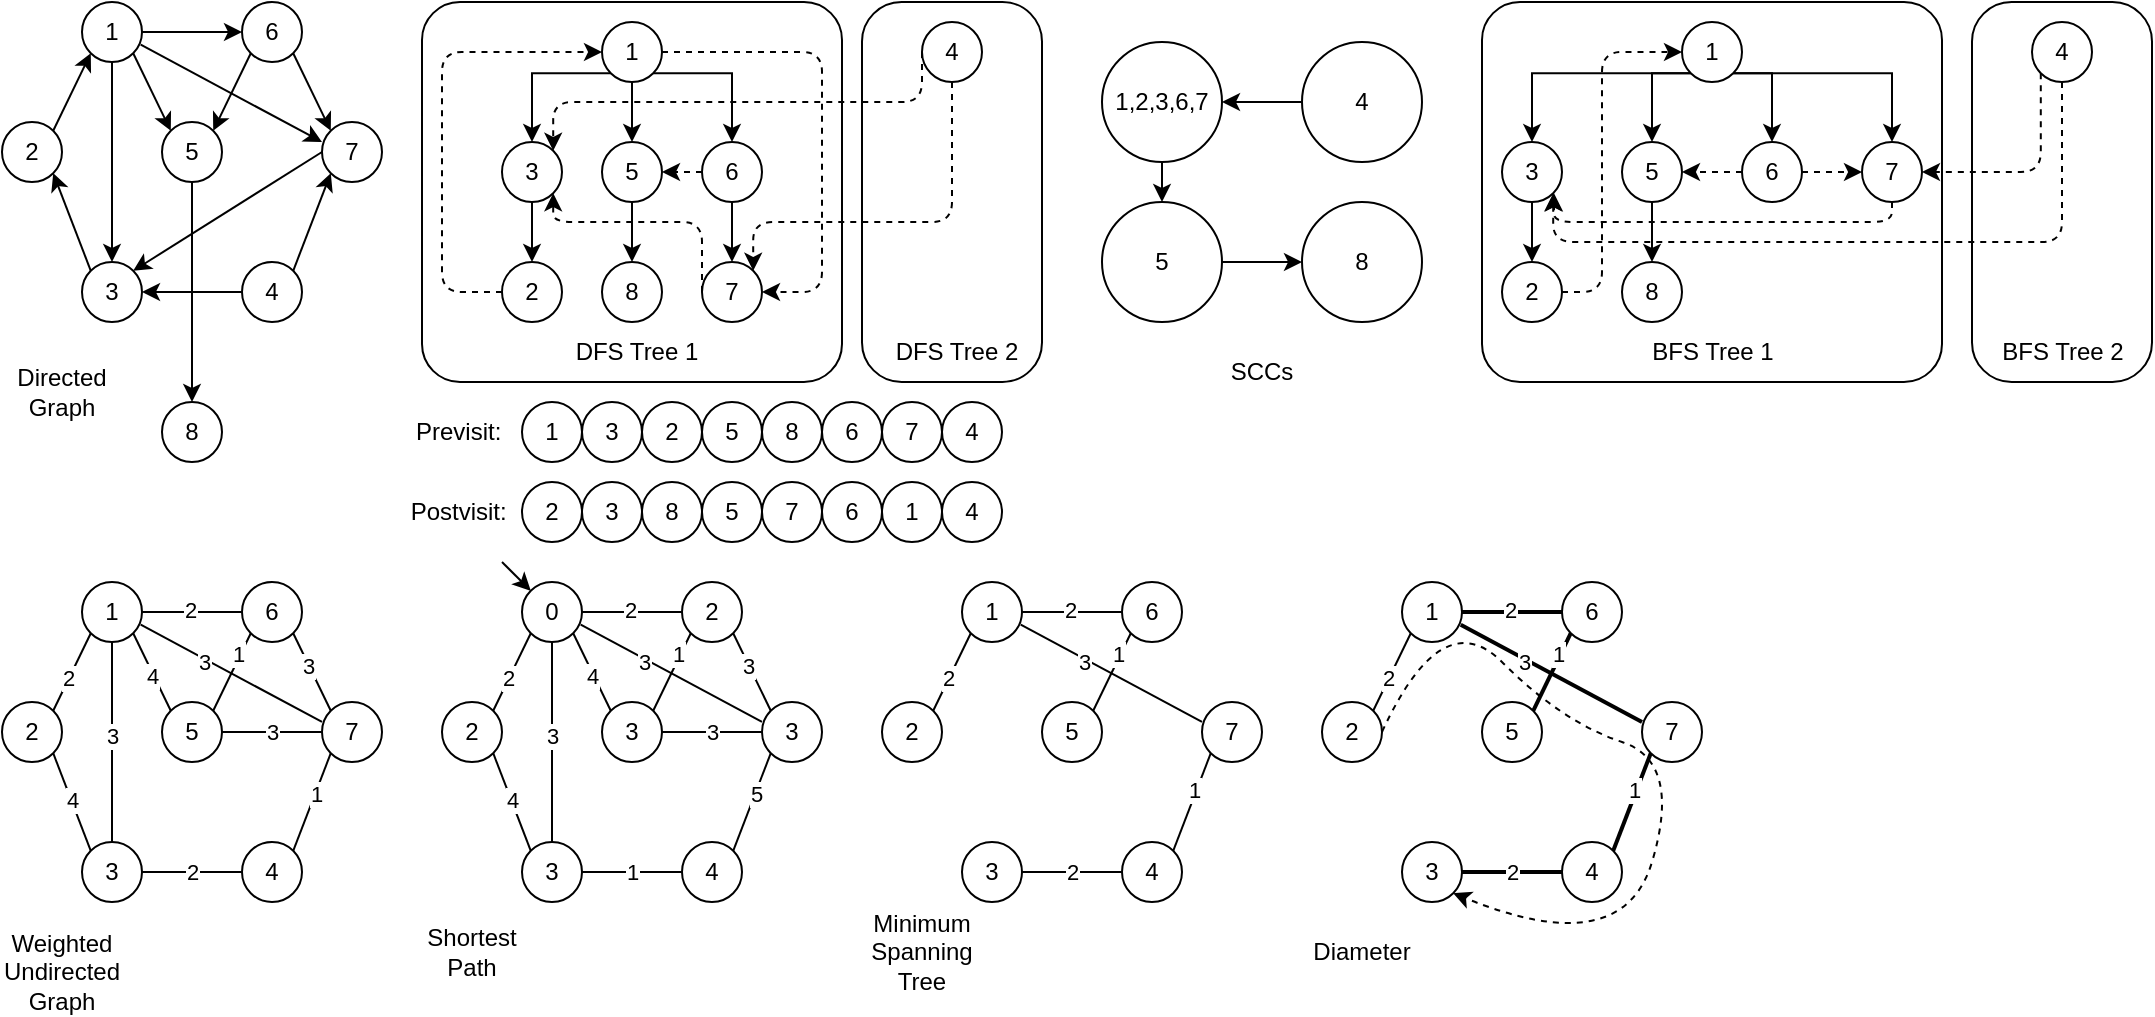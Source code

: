 <mxfile version="28.0.4">
  <diagram name="第 1 页" id="y0LzZpdCisVvOP-Uc2nc">
    <mxGraphModel dx="1347" dy="751" grid="1" gridSize="10" guides="1" tooltips="1" connect="1" arrows="1" fold="1" page="1" pageScale="1" pageWidth="1000" pageHeight="1000" math="0" shadow="0">
      <root>
        <mxCell id="0" />
        <mxCell id="1" parent="0" />
        <mxCell id="tNPvkO_qZganLPPO9eDa-135" value="" style="rounded=1;whiteSpace=wrap;html=1;arcSize=22;" parent="1" vertex="1">
          <mxGeometry x="1065" y="10" width="90" height="190" as="geometry" />
        </mxCell>
        <mxCell id="tNPvkO_qZganLPPO9eDa-133" value="" style="rounded=1;whiteSpace=wrap;html=1;arcSize=10;" parent="1" vertex="1">
          <mxGeometry x="820" y="10" width="230" height="190" as="geometry" />
        </mxCell>
        <mxCell id="tNPvkO_qZganLPPO9eDa-56" value="" style="rounded=1;whiteSpace=wrap;html=1;arcSize=22;" parent="1" vertex="1">
          <mxGeometry x="510" y="10" width="90" height="190" as="geometry" />
        </mxCell>
        <mxCell id="tNPvkO_qZganLPPO9eDa-54" value="" style="rounded=1;whiteSpace=wrap;html=1;arcSize=10;" parent="1" vertex="1">
          <mxGeometry x="290" y="10" width="210" height="190" as="geometry" />
        </mxCell>
        <mxCell id="tNPvkO_qZganLPPO9eDa-1" value="1" style="ellipse;whiteSpace=wrap;html=1;" parent="1" vertex="1">
          <mxGeometry x="120" y="10" width="30" height="30" as="geometry" />
        </mxCell>
        <mxCell id="tNPvkO_qZganLPPO9eDa-2" value="2" style="ellipse;whiteSpace=wrap;html=1;" parent="1" vertex="1">
          <mxGeometry x="80" y="70" width="30" height="30" as="geometry" />
        </mxCell>
        <mxCell id="tNPvkO_qZganLPPO9eDa-3" value="3" style="ellipse;whiteSpace=wrap;html=1;" parent="1" vertex="1">
          <mxGeometry x="120" y="140" width="30" height="30" as="geometry" />
        </mxCell>
        <mxCell id="tNPvkO_qZganLPPO9eDa-5" value="" style="endArrow=classic;html=1;rounded=0;exitX=1;exitY=0;exitDx=0;exitDy=0;entryX=0;entryY=1;entryDx=0;entryDy=0;" parent="1" source="tNPvkO_qZganLPPO9eDa-2" target="tNPvkO_qZganLPPO9eDa-1" edge="1">
          <mxGeometry width="50" height="50" relative="1" as="geometry">
            <mxPoint x="250" y="140" as="sourcePoint" />
            <mxPoint x="120" y="80" as="targetPoint" />
          </mxGeometry>
        </mxCell>
        <mxCell id="tNPvkO_qZganLPPO9eDa-7" value="" style="endArrow=classic;html=1;rounded=0;exitX=0;exitY=0;exitDx=0;exitDy=0;entryX=1;entryY=1;entryDx=0;entryDy=0;" parent="1" source="tNPvkO_qZganLPPO9eDa-3" target="tNPvkO_qZganLPPO9eDa-2" edge="1">
          <mxGeometry width="50" height="50" relative="1" as="geometry">
            <mxPoint x="110" y="100" as="sourcePoint" />
            <mxPoint x="92" y="138" as="targetPoint" />
          </mxGeometry>
        </mxCell>
        <mxCell id="tNPvkO_qZganLPPO9eDa-10" value="" style="endArrow=classic;html=1;rounded=0;exitX=0.5;exitY=1;exitDx=0;exitDy=0;entryX=0.5;entryY=0;entryDx=0;entryDy=0;" parent="1" source="tNPvkO_qZganLPPO9eDa-1" target="tNPvkO_qZganLPPO9eDa-3" edge="1">
          <mxGeometry width="50" height="50" relative="1" as="geometry">
            <mxPoint x="120" y="110" as="sourcePoint" />
            <mxPoint x="138" y="158" as="targetPoint" />
          </mxGeometry>
        </mxCell>
        <mxCell id="tNPvkO_qZganLPPO9eDa-62" style="rounded=0;orthogonalLoop=1;jettySize=auto;html=1;exitX=0;exitY=0.5;exitDx=0;exitDy=0;entryX=1;entryY=0;entryDx=0;entryDy=0;" parent="1" source="tNPvkO_qZganLPPO9eDa-12" target="tNPvkO_qZganLPPO9eDa-3" edge="1">
          <mxGeometry relative="1" as="geometry" />
        </mxCell>
        <mxCell id="tNPvkO_qZganLPPO9eDa-12" value="7" style="ellipse;whiteSpace=wrap;html=1;" parent="1" vertex="1">
          <mxGeometry x="240" y="70" width="30" height="30" as="geometry" />
        </mxCell>
        <mxCell id="tNPvkO_qZganLPPO9eDa-61" style="edgeStyle=orthogonalEdgeStyle;rounded=0;orthogonalLoop=1;jettySize=auto;html=1;exitX=0.5;exitY=1;exitDx=0;exitDy=0;entryX=0.5;entryY=0;entryDx=0;entryDy=0;" parent="1" source="tNPvkO_qZganLPPO9eDa-13" target="tNPvkO_qZganLPPO9eDa-58" edge="1">
          <mxGeometry relative="1" as="geometry" />
        </mxCell>
        <mxCell id="tNPvkO_qZganLPPO9eDa-13" value="5" style="ellipse;whiteSpace=wrap;html=1;" parent="1" vertex="1">
          <mxGeometry x="160" y="70" width="30" height="30" as="geometry" />
        </mxCell>
        <mxCell id="tNPvkO_qZganLPPO9eDa-14" value="6" style="ellipse;whiteSpace=wrap;html=1;" parent="1" vertex="1">
          <mxGeometry x="200" y="10" width="30" height="30" as="geometry" />
        </mxCell>
        <mxCell id="tNPvkO_qZganLPPO9eDa-16" value="" style="endArrow=classic;html=1;rounded=0;exitX=1;exitY=1;exitDx=0;exitDy=0;entryX=0;entryY=0;entryDx=0;entryDy=0;" parent="1" source="tNPvkO_qZganLPPO9eDa-1" target="tNPvkO_qZganLPPO9eDa-13" edge="1">
          <mxGeometry width="50" height="50" relative="1" as="geometry">
            <mxPoint x="160" y="70" as="sourcePoint" />
            <mxPoint x="170" y="170" as="targetPoint" />
          </mxGeometry>
        </mxCell>
        <mxCell id="tNPvkO_qZganLPPO9eDa-17" value="" style="endArrow=classic;html=1;rounded=0;exitX=0;exitY=1;exitDx=0;exitDy=0;entryX=1;entryY=0;entryDx=0;entryDy=0;" parent="1" source="tNPvkO_qZganLPPO9eDa-14" target="tNPvkO_qZganLPPO9eDa-13" edge="1">
          <mxGeometry width="50" height="50" relative="1" as="geometry">
            <mxPoint x="170" y="40" as="sourcePoint" />
            <mxPoint x="198" y="78" as="targetPoint" />
          </mxGeometry>
        </mxCell>
        <mxCell id="tNPvkO_qZganLPPO9eDa-19" value="" style="endArrow=classic;html=1;rounded=0;exitX=1;exitY=0.5;exitDx=0;exitDy=0;entryX=0;entryY=0.5;entryDx=0;entryDy=0;" parent="1" source="tNPvkO_qZganLPPO9eDa-1" target="tNPvkO_qZganLPPO9eDa-14" edge="1">
          <mxGeometry width="50" height="50" relative="1" as="geometry">
            <mxPoint x="160" y="50" as="sourcePoint" />
            <mxPoint x="188" y="88" as="targetPoint" />
          </mxGeometry>
        </mxCell>
        <mxCell id="tNPvkO_qZganLPPO9eDa-22" value="" style="endArrow=classic;html=1;rounded=0;exitX=1;exitY=1;exitDx=0;exitDy=0;entryX=0;entryY=0;entryDx=0;entryDy=0;" parent="1" source="tNPvkO_qZganLPPO9eDa-14" target="tNPvkO_qZganLPPO9eDa-12" edge="1">
          <mxGeometry width="50" height="50" relative="1" as="geometry">
            <mxPoint x="248" y="32" as="sourcePoint" />
            <mxPoint x="230" y="70" as="targetPoint" />
          </mxGeometry>
        </mxCell>
        <mxCell id="tNPvkO_qZganLPPO9eDa-33" style="edgeStyle=orthogonalEdgeStyle;rounded=0;orthogonalLoop=1;jettySize=auto;html=1;exitX=0;exitY=1;exitDx=0;exitDy=0;entryX=0.5;entryY=0;entryDx=0;entryDy=0;" parent="1" source="tNPvkO_qZganLPPO9eDa-23" target="tNPvkO_qZganLPPO9eDa-25" edge="1">
          <mxGeometry relative="1" as="geometry" />
        </mxCell>
        <mxCell id="tNPvkO_qZganLPPO9eDa-34" style="edgeStyle=orthogonalEdgeStyle;rounded=0;orthogonalLoop=1;jettySize=auto;html=1;exitX=0.5;exitY=1;exitDx=0;exitDy=0;entryX=0.5;entryY=0;entryDx=0;entryDy=0;" parent="1" source="tNPvkO_qZganLPPO9eDa-23" target="tNPvkO_qZganLPPO9eDa-26" edge="1">
          <mxGeometry relative="1" as="geometry" />
        </mxCell>
        <mxCell id="tNPvkO_qZganLPPO9eDa-35" style="edgeStyle=orthogonalEdgeStyle;rounded=0;orthogonalLoop=1;jettySize=auto;html=1;exitX=1;exitY=1;exitDx=0;exitDy=0;entryX=0.5;entryY=0;entryDx=0;entryDy=0;" parent="1" source="tNPvkO_qZganLPPO9eDa-23" target="tNPvkO_qZganLPPO9eDa-27" edge="1">
          <mxGeometry relative="1" as="geometry" />
        </mxCell>
        <mxCell id="tNPvkO_qZganLPPO9eDa-44" style="edgeStyle=orthogonalEdgeStyle;rounded=1;orthogonalLoop=1;jettySize=auto;html=1;exitX=1;exitY=0.5;exitDx=0;exitDy=0;entryX=1;entryY=0.5;entryDx=0;entryDy=0;dashed=1;curved=0;" parent="1" source="tNPvkO_qZganLPPO9eDa-23" target="tNPvkO_qZganLPPO9eDa-28" edge="1">
          <mxGeometry relative="1" as="geometry">
            <Array as="points">
              <mxPoint x="490" y="35" />
              <mxPoint x="490" y="155" />
            </Array>
          </mxGeometry>
        </mxCell>
        <mxCell id="tNPvkO_qZganLPPO9eDa-23" value="1" style="ellipse;whiteSpace=wrap;html=1;" parent="1" vertex="1">
          <mxGeometry x="380" y="20" width="30" height="30" as="geometry" />
        </mxCell>
        <mxCell id="tNPvkO_qZganLPPO9eDa-39" style="edgeStyle=orthogonalEdgeStyle;rounded=0;orthogonalLoop=1;jettySize=auto;html=1;exitX=0.5;exitY=1;exitDx=0;exitDy=0;entryX=0.5;entryY=0;entryDx=0;entryDy=0;" parent="1" source="tNPvkO_qZganLPPO9eDa-25" target="tNPvkO_qZganLPPO9eDa-38" edge="1">
          <mxGeometry relative="1" as="geometry" />
        </mxCell>
        <mxCell id="tNPvkO_qZganLPPO9eDa-25" value="3" style="ellipse;whiteSpace=wrap;html=1;" parent="1" vertex="1">
          <mxGeometry x="330" y="80" width="30" height="30" as="geometry" />
        </mxCell>
        <mxCell id="tNPvkO_qZganLPPO9eDa-60" style="edgeStyle=orthogonalEdgeStyle;rounded=0;orthogonalLoop=1;jettySize=auto;html=1;exitX=0.5;exitY=1;exitDx=0;exitDy=0;entryX=0.5;entryY=0;entryDx=0;entryDy=0;" parent="1" source="tNPvkO_qZganLPPO9eDa-26" target="tNPvkO_qZganLPPO9eDa-59" edge="1">
          <mxGeometry relative="1" as="geometry" />
        </mxCell>
        <mxCell id="tNPvkO_qZganLPPO9eDa-26" value="5" style="ellipse;whiteSpace=wrap;html=1;" parent="1" vertex="1">
          <mxGeometry x="380" y="80" width="30" height="30" as="geometry" />
        </mxCell>
        <mxCell id="tNPvkO_qZganLPPO9eDa-36" style="edgeStyle=orthogonalEdgeStyle;rounded=0;orthogonalLoop=1;jettySize=auto;html=1;exitX=0.5;exitY=1;exitDx=0;exitDy=0;" parent="1" source="tNPvkO_qZganLPPO9eDa-27" target="tNPvkO_qZganLPPO9eDa-28" edge="1">
          <mxGeometry relative="1" as="geometry" />
        </mxCell>
        <mxCell id="tNPvkO_qZganLPPO9eDa-41" style="edgeStyle=orthogonalEdgeStyle;rounded=0;orthogonalLoop=1;jettySize=auto;html=1;exitX=0;exitY=0.5;exitDx=0;exitDy=0;entryX=1;entryY=0.5;entryDx=0;entryDy=0;dashed=1;" parent="1" source="tNPvkO_qZganLPPO9eDa-27" target="tNPvkO_qZganLPPO9eDa-26" edge="1">
          <mxGeometry relative="1" as="geometry" />
        </mxCell>
        <mxCell id="tNPvkO_qZganLPPO9eDa-27" value="6" style="ellipse;whiteSpace=wrap;html=1;" parent="1" vertex="1">
          <mxGeometry x="430" y="80" width="30" height="30" as="geometry" />
        </mxCell>
        <mxCell id="tNPvkO_qZganLPPO9eDa-63" style="edgeStyle=orthogonalEdgeStyle;rounded=1;orthogonalLoop=1;jettySize=auto;html=1;exitX=0;exitY=0.5;exitDx=0;exitDy=0;entryX=1;entryY=1;entryDx=0;entryDy=0;dashed=1;curved=0;" parent="1" source="tNPvkO_qZganLPPO9eDa-28" target="tNPvkO_qZganLPPO9eDa-25" edge="1">
          <mxGeometry relative="1" as="geometry">
            <Array as="points">
              <mxPoint x="430" y="120" />
              <mxPoint x="356" y="120" />
            </Array>
          </mxGeometry>
        </mxCell>
        <mxCell id="tNPvkO_qZganLPPO9eDa-28" value="7" style="ellipse;whiteSpace=wrap;html=1;" parent="1" vertex="1">
          <mxGeometry x="430" y="140" width="30" height="30" as="geometry" />
        </mxCell>
        <mxCell id="tNPvkO_qZganLPPO9eDa-52" style="edgeStyle=orthogonalEdgeStyle;rounded=1;orthogonalLoop=1;jettySize=auto;html=1;exitX=0;exitY=0.5;exitDx=0;exitDy=0;entryX=1;entryY=0;entryDx=0;entryDy=0;curved=0;dashed=1;" parent="1" source="tNPvkO_qZganLPPO9eDa-30" target="tNPvkO_qZganLPPO9eDa-25" edge="1">
          <mxGeometry relative="1" as="geometry">
            <Array as="points">
              <mxPoint x="540" y="60" />
              <mxPoint x="356" y="60" />
            </Array>
          </mxGeometry>
        </mxCell>
        <mxCell id="tNPvkO_qZganLPPO9eDa-53" style="edgeStyle=orthogonalEdgeStyle;rounded=1;orthogonalLoop=1;jettySize=auto;html=1;exitX=0.5;exitY=1;exitDx=0;exitDy=0;entryX=1;entryY=0;entryDx=0;entryDy=0;curved=0;dashed=1;" parent="1" source="tNPvkO_qZganLPPO9eDa-30" target="tNPvkO_qZganLPPO9eDa-28" edge="1">
          <mxGeometry relative="1" as="geometry">
            <Array as="points">
              <mxPoint x="555" y="120" />
              <mxPoint x="456" y="120" />
            </Array>
          </mxGeometry>
        </mxCell>
        <mxCell id="tNPvkO_qZganLPPO9eDa-30" value="4" style="ellipse;whiteSpace=wrap;html=1;" parent="1" vertex="1">
          <mxGeometry x="540" y="20" width="30" height="30" as="geometry" />
        </mxCell>
        <mxCell id="tNPvkO_qZganLPPO9eDa-40" style="edgeStyle=orthogonalEdgeStyle;rounded=1;orthogonalLoop=1;jettySize=auto;html=1;exitX=0;exitY=0.5;exitDx=0;exitDy=0;entryX=0;entryY=0.5;entryDx=0;entryDy=0;dashed=1;curved=0;" parent="1" source="tNPvkO_qZganLPPO9eDa-38" target="tNPvkO_qZganLPPO9eDa-23" edge="1">
          <mxGeometry relative="1" as="geometry">
            <Array as="points">
              <mxPoint x="300" y="155" />
              <mxPoint x="300" y="35" />
            </Array>
          </mxGeometry>
        </mxCell>
        <mxCell id="tNPvkO_qZganLPPO9eDa-38" value="2" style="ellipse;whiteSpace=wrap;html=1;" parent="1" vertex="1">
          <mxGeometry x="330" y="140" width="30" height="30" as="geometry" />
        </mxCell>
        <mxCell id="tNPvkO_qZganLPPO9eDa-43" value="" style="endArrow=classic;html=1;rounded=0;exitX=0.979;exitY=0.712;exitDx=0;exitDy=0;entryX=0;entryY=0.333;entryDx=0;entryDy=0;exitPerimeter=0;entryPerimeter=0;" parent="1" source="tNPvkO_qZganLPPO9eDa-1" target="tNPvkO_qZganLPPO9eDa-12" edge="1">
          <mxGeometry width="50" height="50" relative="1" as="geometry">
            <mxPoint x="248" y="50" as="sourcePoint" />
            <mxPoint x="220" y="88" as="targetPoint" />
          </mxGeometry>
        </mxCell>
        <mxCell id="tNPvkO_qZganLPPO9eDa-48" style="edgeStyle=orthogonalEdgeStyle;rounded=0;orthogonalLoop=1;jettySize=auto;html=1;exitX=0;exitY=0.5;exitDx=0;exitDy=0;entryX=1;entryY=0.5;entryDx=0;entryDy=0;" parent="1" source="tNPvkO_qZganLPPO9eDa-45" target="tNPvkO_qZganLPPO9eDa-3" edge="1">
          <mxGeometry relative="1" as="geometry">
            <Array as="points">
              <mxPoint x="180" y="155" />
              <mxPoint x="180" y="155" />
            </Array>
          </mxGeometry>
        </mxCell>
        <mxCell id="tNPvkO_qZganLPPO9eDa-45" value="4" style="ellipse;whiteSpace=wrap;html=1;" parent="1" vertex="1">
          <mxGeometry x="200" y="140" width="30" height="30" as="geometry" />
        </mxCell>
        <mxCell id="tNPvkO_qZganLPPO9eDa-51" value="" style="endArrow=classic;html=1;rounded=0;exitX=1;exitY=0;exitDx=0;exitDy=0;entryX=0;entryY=1;entryDx=0;entryDy=0;" parent="1" source="tNPvkO_qZganLPPO9eDa-45" target="tNPvkO_qZganLPPO9eDa-12" edge="1">
          <mxGeometry width="50" height="50" relative="1" as="geometry">
            <mxPoint x="220" y="60" as="sourcePoint" />
            <mxPoint x="321" y="109" as="targetPoint" />
          </mxGeometry>
        </mxCell>
        <mxCell id="tNPvkO_qZganLPPO9eDa-55" value="DFS Tree 1" style="text;html=1;align=center;verticalAlign=middle;whiteSpace=wrap;rounded=0;" parent="1" vertex="1">
          <mxGeometry x="365" y="170" width="65" height="30" as="geometry" />
        </mxCell>
        <mxCell id="tNPvkO_qZganLPPO9eDa-58" value="8" style="ellipse;whiteSpace=wrap;html=1;" parent="1" vertex="1">
          <mxGeometry x="160" y="210" width="30" height="30" as="geometry" />
        </mxCell>
        <mxCell id="tNPvkO_qZganLPPO9eDa-59" value="8" style="ellipse;whiteSpace=wrap;html=1;" parent="1" vertex="1">
          <mxGeometry x="380" y="140" width="30" height="30" as="geometry" />
        </mxCell>
        <mxCell id="tNPvkO_qZganLPPO9eDa-64" value="Previsit:&amp;nbsp;" style="text;html=1;align=center;verticalAlign=middle;whiteSpace=wrap;rounded=0;" parent="1" vertex="1">
          <mxGeometry x="280" y="210" width="60" height="30" as="geometry" />
        </mxCell>
        <mxCell id="tNPvkO_qZganLPPO9eDa-65" value="1" style="ellipse;whiteSpace=wrap;html=1;" parent="1" vertex="1">
          <mxGeometry x="340" y="210" width="30" height="30" as="geometry" />
        </mxCell>
        <mxCell id="tNPvkO_qZganLPPO9eDa-66" value="3" style="ellipse;whiteSpace=wrap;html=1;" parent="1" vertex="1">
          <mxGeometry x="370" y="210" width="30" height="30" as="geometry" />
        </mxCell>
        <mxCell id="tNPvkO_qZganLPPO9eDa-67" value="2" style="ellipse;whiteSpace=wrap;html=1;" parent="1" vertex="1">
          <mxGeometry x="400" y="210" width="30" height="30" as="geometry" />
        </mxCell>
        <mxCell id="tNPvkO_qZganLPPO9eDa-68" value="5" style="ellipse;whiteSpace=wrap;html=1;" parent="1" vertex="1">
          <mxGeometry x="430" y="210" width="30" height="30" as="geometry" />
        </mxCell>
        <mxCell id="tNPvkO_qZganLPPO9eDa-69" value="8" style="ellipse;whiteSpace=wrap;html=1;" parent="1" vertex="1">
          <mxGeometry x="460" y="210" width="30" height="30" as="geometry" />
        </mxCell>
        <mxCell id="tNPvkO_qZganLPPO9eDa-70" value="6" style="ellipse;whiteSpace=wrap;html=1;" parent="1" vertex="1">
          <mxGeometry x="490" y="210" width="30" height="30" as="geometry" />
        </mxCell>
        <mxCell id="tNPvkO_qZganLPPO9eDa-71" value="7" style="ellipse;whiteSpace=wrap;html=1;" parent="1" vertex="1">
          <mxGeometry x="520" y="210" width="30" height="30" as="geometry" />
        </mxCell>
        <mxCell id="tNPvkO_qZganLPPO9eDa-72" value="4" style="ellipse;whiteSpace=wrap;html=1;" parent="1" vertex="1">
          <mxGeometry x="550" y="210" width="30" height="30" as="geometry" />
        </mxCell>
        <mxCell id="tNPvkO_qZganLPPO9eDa-73" value="Postvisit:&amp;nbsp;" style="text;html=1;align=center;verticalAlign=middle;whiteSpace=wrap;rounded=0;" parent="1" vertex="1">
          <mxGeometry x="280" y="250" width="60" height="30" as="geometry" />
        </mxCell>
        <mxCell id="tNPvkO_qZganLPPO9eDa-74" value="2" style="ellipse;whiteSpace=wrap;html=1;" parent="1" vertex="1">
          <mxGeometry x="340" y="250" width="30" height="30" as="geometry" />
        </mxCell>
        <mxCell id="tNPvkO_qZganLPPO9eDa-75" value="3" style="ellipse;whiteSpace=wrap;html=1;" parent="1" vertex="1">
          <mxGeometry x="370" y="250" width="30" height="30" as="geometry" />
        </mxCell>
        <mxCell id="tNPvkO_qZganLPPO9eDa-76" value="8" style="ellipse;whiteSpace=wrap;html=1;" parent="1" vertex="1">
          <mxGeometry x="400" y="250" width="30" height="30" as="geometry" />
        </mxCell>
        <mxCell id="tNPvkO_qZganLPPO9eDa-77" value="5" style="ellipse;whiteSpace=wrap;html=1;" parent="1" vertex="1">
          <mxGeometry x="430" y="250" width="30" height="30" as="geometry" />
        </mxCell>
        <mxCell id="tNPvkO_qZganLPPO9eDa-78" value="7" style="ellipse;whiteSpace=wrap;html=1;" parent="1" vertex="1">
          <mxGeometry x="460" y="250" width="30" height="30" as="geometry" />
        </mxCell>
        <mxCell id="tNPvkO_qZganLPPO9eDa-79" value="6" style="ellipse;whiteSpace=wrap;html=1;" parent="1" vertex="1">
          <mxGeometry x="490" y="250" width="30" height="30" as="geometry" />
        </mxCell>
        <mxCell id="tNPvkO_qZganLPPO9eDa-80" value="1" style="ellipse;whiteSpace=wrap;html=1;" parent="1" vertex="1">
          <mxGeometry x="520" y="250" width="30" height="30" as="geometry" />
        </mxCell>
        <mxCell id="tNPvkO_qZganLPPO9eDa-81" value="4" style="ellipse;whiteSpace=wrap;html=1;" parent="1" vertex="1">
          <mxGeometry x="550" y="250" width="30" height="30" as="geometry" />
        </mxCell>
        <mxCell id="tNPvkO_qZganLPPO9eDa-93" style="edgeStyle=orthogonalEdgeStyle;rounded=0;orthogonalLoop=1;jettySize=auto;html=1;exitX=0.5;exitY=1;exitDx=0;exitDy=0;entryX=0.5;entryY=0;entryDx=0;entryDy=0;" parent="1" source="tNPvkO_qZganLPPO9eDa-83" target="tNPvkO_qZganLPPO9eDa-89" edge="1">
          <mxGeometry relative="1" as="geometry" />
        </mxCell>
        <mxCell id="tNPvkO_qZganLPPO9eDa-83" value="1,2,3,6,7" style="ellipse;whiteSpace=wrap;html=1;" parent="1" vertex="1">
          <mxGeometry x="630" y="30" width="60" height="60" as="geometry" />
        </mxCell>
        <mxCell id="tNPvkO_qZganLPPO9eDa-85" style="edgeStyle=orthogonalEdgeStyle;rounded=0;orthogonalLoop=1;jettySize=auto;html=1;exitX=0;exitY=0.5;exitDx=0;exitDy=0;entryX=1;entryY=0.5;entryDx=0;entryDy=0;" parent="1" source="tNPvkO_qZganLPPO9eDa-88" target="tNPvkO_qZganLPPO9eDa-83" edge="1">
          <mxGeometry relative="1" as="geometry">
            <mxPoint x="720.0" y="57.5" as="sourcePoint" />
          </mxGeometry>
        </mxCell>
        <mxCell id="tNPvkO_qZganLPPO9eDa-88" value="4" style="ellipse;whiteSpace=wrap;html=1;" parent="1" vertex="1">
          <mxGeometry x="730" y="30" width="60" height="60" as="geometry" />
        </mxCell>
        <mxCell id="tNPvkO_qZganLPPO9eDa-94" style="edgeStyle=orthogonalEdgeStyle;rounded=0;orthogonalLoop=1;jettySize=auto;html=1;exitX=1;exitY=0.5;exitDx=0;exitDy=0;entryX=0;entryY=0.5;entryDx=0;entryDy=0;" parent="1" source="tNPvkO_qZganLPPO9eDa-89" target="tNPvkO_qZganLPPO9eDa-92" edge="1">
          <mxGeometry relative="1" as="geometry" />
        </mxCell>
        <mxCell id="tNPvkO_qZganLPPO9eDa-89" value="5" style="ellipse;whiteSpace=wrap;html=1;" parent="1" vertex="1">
          <mxGeometry x="630" y="110" width="60" height="60" as="geometry" />
        </mxCell>
        <mxCell id="tNPvkO_qZganLPPO9eDa-90" value="SCCs" style="text;html=1;align=center;verticalAlign=middle;whiteSpace=wrap;rounded=0;" parent="1" vertex="1">
          <mxGeometry x="680" y="180" width="60" height="30" as="geometry" />
        </mxCell>
        <mxCell id="tNPvkO_qZganLPPO9eDa-92" value="8" style="ellipse;whiteSpace=wrap;html=1;" parent="1" vertex="1">
          <mxGeometry x="730" y="110" width="60" height="60" as="geometry" />
        </mxCell>
        <mxCell id="tNPvkO_qZganLPPO9eDa-127" style="edgeStyle=orthogonalEdgeStyle;rounded=0;orthogonalLoop=1;jettySize=auto;html=1;exitX=0;exitY=1;exitDx=0;exitDy=0;entryX=0.5;entryY=0;entryDx=0;entryDy=0;" parent="1" source="tNPvkO_qZganLPPO9eDa-119" target="tNPvkO_qZganLPPO9eDa-120" edge="1">
          <mxGeometry relative="1" as="geometry" />
        </mxCell>
        <mxCell id="tNPvkO_qZganLPPO9eDa-128" style="edgeStyle=orthogonalEdgeStyle;rounded=0;orthogonalLoop=1;jettySize=auto;html=1;exitX=0;exitY=1;exitDx=0;exitDy=0;entryX=0.5;entryY=0;entryDx=0;entryDy=0;" parent="1" source="tNPvkO_qZganLPPO9eDa-119" target="tNPvkO_qZganLPPO9eDa-121" edge="1">
          <mxGeometry relative="1" as="geometry" />
        </mxCell>
        <mxCell id="tNPvkO_qZganLPPO9eDa-129" style="edgeStyle=orthogonalEdgeStyle;rounded=0;orthogonalLoop=1;jettySize=auto;html=1;exitX=1;exitY=1;exitDx=0;exitDy=0;entryX=0.5;entryY=0;entryDx=0;entryDy=0;" parent="1" source="tNPvkO_qZganLPPO9eDa-119" target="tNPvkO_qZganLPPO9eDa-122" edge="1">
          <mxGeometry relative="1" as="geometry" />
        </mxCell>
        <mxCell id="tNPvkO_qZganLPPO9eDa-130" style="edgeStyle=orthogonalEdgeStyle;rounded=0;orthogonalLoop=1;jettySize=auto;html=1;exitX=1;exitY=1;exitDx=0;exitDy=0;entryX=0.5;entryY=0;entryDx=0;entryDy=0;" parent="1" source="tNPvkO_qZganLPPO9eDa-119" target="tNPvkO_qZganLPPO9eDa-123" edge="1">
          <mxGeometry relative="1" as="geometry" />
        </mxCell>
        <mxCell id="tNPvkO_qZganLPPO9eDa-119" value="1" style="ellipse;whiteSpace=wrap;html=1;" parent="1" vertex="1">
          <mxGeometry x="920" y="20" width="30" height="30" as="geometry" />
        </mxCell>
        <mxCell id="tNPvkO_qZganLPPO9eDa-131" style="edgeStyle=orthogonalEdgeStyle;rounded=0;orthogonalLoop=1;jettySize=auto;html=1;exitX=0.5;exitY=1;exitDx=0;exitDy=0;entryX=0.5;entryY=0;entryDx=0;entryDy=0;" parent="1" source="tNPvkO_qZganLPPO9eDa-120" target="tNPvkO_qZganLPPO9eDa-124" edge="1">
          <mxGeometry relative="1" as="geometry" />
        </mxCell>
        <mxCell id="tNPvkO_qZganLPPO9eDa-120" value="3" style="ellipse;whiteSpace=wrap;html=1;" parent="1" vertex="1">
          <mxGeometry x="830" y="80" width="30" height="30" as="geometry" />
        </mxCell>
        <mxCell id="tNPvkO_qZganLPPO9eDa-132" style="edgeStyle=orthogonalEdgeStyle;rounded=0;orthogonalLoop=1;jettySize=auto;html=1;exitX=0.5;exitY=1;exitDx=0;exitDy=0;entryX=0.5;entryY=0;entryDx=0;entryDy=0;" parent="1" source="tNPvkO_qZganLPPO9eDa-121" target="tNPvkO_qZganLPPO9eDa-125" edge="1">
          <mxGeometry relative="1" as="geometry" />
        </mxCell>
        <mxCell id="tNPvkO_qZganLPPO9eDa-121" value="5" style="ellipse;whiteSpace=wrap;html=1;" parent="1" vertex="1">
          <mxGeometry x="890" y="80" width="30" height="30" as="geometry" />
        </mxCell>
        <mxCell id="tNPvkO_qZganLPPO9eDa-140" style="edgeStyle=orthogonalEdgeStyle;rounded=0;orthogonalLoop=1;jettySize=auto;html=1;exitX=0;exitY=0.5;exitDx=0;exitDy=0;entryX=1;entryY=0.5;entryDx=0;entryDy=0;dashed=1;" parent="1" source="tNPvkO_qZganLPPO9eDa-122" target="tNPvkO_qZganLPPO9eDa-121" edge="1">
          <mxGeometry relative="1" as="geometry" />
        </mxCell>
        <mxCell id="tNPvkO_qZganLPPO9eDa-141" style="edgeStyle=orthogonalEdgeStyle;rounded=0;orthogonalLoop=1;jettySize=auto;html=1;exitX=1;exitY=0.5;exitDx=0;exitDy=0;entryX=0;entryY=0.5;entryDx=0;entryDy=0;dashed=1;" parent="1" source="tNPvkO_qZganLPPO9eDa-122" target="tNPvkO_qZganLPPO9eDa-123" edge="1">
          <mxGeometry relative="1" as="geometry" />
        </mxCell>
        <mxCell id="tNPvkO_qZganLPPO9eDa-122" value="6" style="ellipse;whiteSpace=wrap;html=1;" parent="1" vertex="1">
          <mxGeometry x="950" y="80" width="30" height="30" as="geometry" />
        </mxCell>
        <mxCell id="tNPvkO_qZganLPPO9eDa-142" style="edgeStyle=orthogonalEdgeStyle;rounded=1;orthogonalLoop=1;jettySize=auto;html=1;exitX=0.5;exitY=1;exitDx=0;exitDy=0;entryX=1;entryY=1;entryDx=0;entryDy=0;curved=0;dashed=1;" parent="1" source="tNPvkO_qZganLPPO9eDa-123" target="tNPvkO_qZganLPPO9eDa-120" edge="1">
          <mxGeometry relative="1" as="geometry">
            <Array as="points">
              <mxPoint x="1025" y="120" />
              <mxPoint x="856" y="120" />
              <mxPoint x="856" y="106" />
            </Array>
          </mxGeometry>
        </mxCell>
        <mxCell id="tNPvkO_qZganLPPO9eDa-123" value="7" style="ellipse;whiteSpace=wrap;html=1;" parent="1" vertex="1">
          <mxGeometry x="1010" y="80" width="30" height="30" as="geometry" />
        </mxCell>
        <mxCell id="tNPvkO_qZganLPPO9eDa-143" style="edgeStyle=orthogonalEdgeStyle;rounded=1;orthogonalLoop=1;jettySize=auto;html=1;exitX=1;exitY=0.5;exitDx=0;exitDy=0;entryX=0;entryY=0.5;entryDx=0;entryDy=0;curved=0;dashed=1;" parent="1" source="tNPvkO_qZganLPPO9eDa-124" target="tNPvkO_qZganLPPO9eDa-119" edge="1">
          <mxGeometry relative="1" as="geometry">
            <Array as="points">
              <mxPoint x="880" y="155" />
              <mxPoint x="880" y="35" />
            </Array>
          </mxGeometry>
        </mxCell>
        <mxCell id="tNPvkO_qZganLPPO9eDa-124" value="2" style="ellipse;whiteSpace=wrap;html=1;" parent="1" vertex="1">
          <mxGeometry x="830" y="140" width="30" height="30" as="geometry" />
        </mxCell>
        <mxCell id="tNPvkO_qZganLPPO9eDa-125" value="8" style="ellipse;whiteSpace=wrap;html=1;" parent="1" vertex="1">
          <mxGeometry x="890" y="140" width="30" height="30" as="geometry" />
        </mxCell>
        <mxCell id="tNPvkO_qZganLPPO9eDa-144" style="edgeStyle=orthogonalEdgeStyle;rounded=1;orthogonalLoop=1;jettySize=auto;html=1;exitX=0.5;exitY=1;exitDx=0;exitDy=0;entryX=1;entryY=1;entryDx=0;entryDy=0;dashed=1;curved=0;" parent="1" source="tNPvkO_qZganLPPO9eDa-126" target="tNPvkO_qZganLPPO9eDa-120" edge="1">
          <mxGeometry relative="1" as="geometry">
            <Array as="points">
              <mxPoint x="1110" y="130" />
              <mxPoint x="856" y="130" />
            </Array>
          </mxGeometry>
        </mxCell>
        <mxCell id="tNPvkO_qZganLPPO9eDa-145" style="edgeStyle=orthogonalEdgeStyle;rounded=1;orthogonalLoop=1;jettySize=auto;html=1;exitX=0;exitY=1;exitDx=0;exitDy=0;entryX=1;entryY=0.5;entryDx=0;entryDy=0;dashed=1;curved=0;" parent="1" source="tNPvkO_qZganLPPO9eDa-126" target="tNPvkO_qZganLPPO9eDa-123" edge="1">
          <mxGeometry relative="1" as="geometry">
            <Array as="points">
              <mxPoint x="1099" y="95" />
            </Array>
          </mxGeometry>
        </mxCell>
        <mxCell id="tNPvkO_qZganLPPO9eDa-126" value="4" style="ellipse;whiteSpace=wrap;html=1;" parent="1" vertex="1">
          <mxGeometry x="1095" y="20" width="30" height="30" as="geometry" />
        </mxCell>
        <mxCell id="tNPvkO_qZganLPPO9eDa-136" value="BFS Tree 1" style="text;html=1;align=center;verticalAlign=middle;whiteSpace=wrap;rounded=0;" parent="1" vertex="1">
          <mxGeometry x="897.5" y="170" width="75" height="30" as="geometry" />
        </mxCell>
        <mxCell id="tNPvkO_qZganLPPO9eDa-138" value="DFS Tree 2" style="text;html=1;align=center;verticalAlign=middle;whiteSpace=wrap;rounded=0;" parent="1" vertex="1">
          <mxGeometry x="525" y="170" width="65" height="30" as="geometry" />
        </mxCell>
        <mxCell id="tNPvkO_qZganLPPO9eDa-139" value="BFS Tree 2" style="text;html=1;align=center;verticalAlign=middle;whiteSpace=wrap;rounded=0;" parent="1" vertex="1">
          <mxGeometry x="1072.5" y="170" width="75" height="30" as="geometry" />
        </mxCell>
        <mxCell id="tNPvkO_qZganLPPO9eDa-150" value="Directed Graph" style="text;html=1;align=center;verticalAlign=middle;whiteSpace=wrap;rounded=0;" parent="1" vertex="1">
          <mxGeometry x="80" y="190" width="60" height="30" as="geometry" />
        </mxCell>
        <mxCell id="tNPvkO_qZganLPPO9eDa-151" value="1" style="ellipse;whiteSpace=wrap;html=1;" parent="1" vertex="1">
          <mxGeometry x="120" y="300" width="30" height="30" as="geometry" />
        </mxCell>
        <mxCell id="tNPvkO_qZganLPPO9eDa-152" value="2" style="ellipse;whiteSpace=wrap;html=1;" parent="1" vertex="1">
          <mxGeometry x="80" y="360" width="30" height="30" as="geometry" />
        </mxCell>
        <mxCell id="tNPvkO_qZganLPPO9eDa-153" value="3" style="ellipse;whiteSpace=wrap;html=1;" parent="1" vertex="1">
          <mxGeometry x="120" y="430" width="30" height="30" as="geometry" />
        </mxCell>
        <mxCell id="tNPvkO_qZganLPPO9eDa-154" value="" style="endArrow=none;html=1;rounded=0;exitX=1;exitY=0;exitDx=0;exitDy=0;entryX=0;entryY=1;entryDx=0;entryDy=0;startFill=0;" parent="1" source="tNPvkO_qZganLPPO9eDa-152" target="tNPvkO_qZganLPPO9eDa-151" edge="1">
          <mxGeometry width="50" height="50" relative="1" as="geometry">
            <mxPoint x="250" y="430" as="sourcePoint" />
            <mxPoint x="120" y="370" as="targetPoint" />
          </mxGeometry>
        </mxCell>
        <mxCell id="tNPvkO_qZganLPPO9eDa-180" value="2" style="edgeLabel;html=1;align=center;verticalAlign=middle;resizable=0;points=[];" parent="tNPvkO_qZganLPPO9eDa-154" vertex="1" connectable="0">
          <mxGeometry x="-0.183" y="1" relative="1" as="geometry">
            <mxPoint as="offset" />
          </mxGeometry>
        </mxCell>
        <mxCell id="tNPvkO_qZganLPPO9eDa-155" value="" style="endArrow=none;html=1;rounded=0;exitX=0;exitY=0;exitDx=0;exitDy=0;entryX=1;entryY=1;entryDx=0;entryDy=0;startFill=0;" parent="1" source="tNPvkO_qZganLPPO9eDa-153" target="tNPvkO_qZganLPPO9eDa-152" edge="1">
          <mxGeometry width="50" height="50" relative="1" as="geometry">
            <mxPoint x="110" y="390" as="sourcePoint" />
            <mxPoint x="92" y="428" as="targetPoint" />
          </mxGeometry>
        </mxCell>
        <mxCell id="tNPvkO_qZganLPPO9eDa-181" value="4" style="edgeLabel;html=1;align=center;verticalAlign=middle;resizable=0;points=[];" parent="tNPvkO_qZganLPPO9eDa-155" vertex="1" connectable="0">
          <mxGeometry x="0.059" relative="1" as="geometry">
            <mxPoint as="offset" />
          </mxGeometry>
        </mxCell>
        <mxCell id="tNPvkO_qZganLPPO9eDa-156" value="" style="endArrow=none;html=1;rounded=0;exitX=0.5;exitY=1;exitDx=0;exitDy=0;entryX=0.5;entryY=0;entryDx=0;entryDy=0;startFill=0;" parent="1" source="tNPvkO_qZganLPPO9eDa-151" target="tNPvkO_qZganLPPO9eDa-153" edge="1">
          <mxGeometry width="50" height="50" relative="1" as="geometry">
            <mxPoint x="120" y="400" as="sourcePoint" />
            <mxPoint x="138" y="448" as="targetPoint" />
          </mxGeometry>
        </mxCell>
        <mxCell id="tNPvkO_qZganLPPO9eDa-179" value="3" style="edgeLabel;html=1;align=center;verticalAlign=middle;resizable=0;points=[];" parent="tNPvkO_qZganLPPO9eDa-156" vertex="1" connectable="0">
          <mxGeometry x="-0.064" relative="1" as="geometry">
            <mxPoint as="offset" />
          </mxGeometry>
        </mxCell>
        <mxCell id="tNPvkO_qZganLPPO9eDa-172" style="rounded=0;orthogonalLoop=1;jettySize=auto;html=1;exitX=0;exitY=1;exitDx=0;exitDy=0;entryX=1;entryY=0;entryDx=0;entryDy=0;endArrow=none;startFill=0;" parent="1" source="tNPvkO_qZganLPPO9eDa-158" target="tNPvkO_qZganLPPO9eDa-168" edge="1">
          <mxGeometry relative="1" as="geometry" />
        </mxCell>
        <mxCell id="tNPvkO_qZganLPPO9eDa-177" value="1" style="edgeLabel;html=1;align=center;verticalAlign=middle;resizable=0;points=[];" parent="tNPvkO_qZganLPPO9eDa-172" vertex="1" connectable="0">
          <mxGeometry x="-0.158" relative="1" as="geometry">
            <mxPoint as="offset" />
          </mxGeometry>
        </mxCell>
        <mxCell id="tNPvkO_qZganLPPO9eDa-158" value="7" style="ellipse;whiteSpace=wrap;html=1;" parent="1" vertex="1">
          <mxGeometry x="240" y="360" width="30" height="30" as="geometry" />
        </mxCell>
        <mxCell id="tNPvkO_qZganLPPO9eDa-183" style="rounded=0;orthogonalLoop=1;jettySize=auto;html=1;exitX=1;exitY=0;exitDx=0;exitDy=0;entryX=0;entryY=1;entryDx=0;entryDy=0;endArrow=none;startFill=0;" parent="1" source="tNPvkO_qZganLPPO9eDa-160" target="tNPvkO_qZganLPPO9eDa-161" edge="1">
          <mxGeometry relative="1" as="geometry" />
        </mxCell>
        <mxCell id="tNPvkO_qZganLPPO9eDa-184" value="1" style="edgeLabel;html=1;align=center;verticalAlign=middle;resizable=0;points=[];" parent="tNPvkO_qZganLPPO9eDa-183" vertex="1" connectable="0">
          <mxGeometry x="0.432" y="1" relative="1" as="geometry">
            <mxPoint as="offset" />
          </mxGeometry>
        </mxCell>
        <mxCell id="tNPvkO_qZganLPPO9eDa-185" style="edgeStyle=orthogonalEdgeStyle;rounded=0;orthogonalLoop=1;jettySize=auto;html=1;exitX=1;exitY=0.5;exitDx=0;exitDy=0;entryX=0;entryY=0.5;entryDx=0;entryDy=0;endArrow=none;startFill=0;" parent="1" source="tNPvkO_qZganLPPO9eDa-160" target="tNPvkO_qZganLPPO9eDa-158" edge="1">
          <mxGeometry relative="1" as="geometry" />
        </mxCell>
        <mxCell id="tNPvkO_qZganLPPO9eDa-186" value="3" style="edgeLabel;html=1;align=center;verticalAlign=middle;resizable=0;points=[];" parent="tNPvkO_qZganLPPO9eDa-185" vertex="1" connectable="0">
          <mxGeometry x="-0.027" relative="1" as="geometry">
            <mxPoint as="offset" />
          </mxGeometry>
        </mxCell>
        <mxCell id="tNPvkO_qZganLPPO9eDa-160" value="5" style="ellipse;whiteSpace=wrap;html=1;" parent="1" vertex="1">
          <mxGeometry x="160" y="360" width="30" height="30" as="geometry" />
        </mxCell>
        <mxCell id="tNPvkO_qZganLPPO9eDa-161" value="6" style="ellipse;whiteSpace=wrap;html=1;" parent="1" vertex="1">
          <mxGeometry x="200" y="300" width="30" height="30" as="geometry" />
        </mxCell>
        <mxCell id="tNPvkO_qZganLPPO9eDa-162" value="" style="endArrow=none;html=1;rounded=0;exitX=1;exitY=1;exitDx=0;exitDy=0;entryX=0;entryY=0;entryDx=0;entryDy=0;startFill=0;" parent="1" source="tNPvkO_qZganLPPO9eDa-151" target="tNPvkO_qZganLPPO9eDa-160" edge="1">
          <mxGeometry width="50" height="50" relative="1" as="geometry">
            <mxPoint x="160" y="360" as="sourcePoint" />
            <mxPoint x="170" y="460" as="targetPoint" />
          </mxGeometry>
        </mxCell>
        <mxCell id="tNPvkO_qZganLPPO9eDa-178" value="4" style="edgeLabel;html=1;align=center;verticalAlign=middle;resizable=0;points=[];" parent="tNPvkO_qZganLPPO9eDa-162" vertex="1" connectable="0">
          <mxGeometry x="0.086" y="-1" relative="1" as="geometry">
            <mxPoint as="offset" />
          </mxGeometry>
        </mxCell>
        <mxCell id="tNPvkO_qZganLPPO9eDa-164" value="" style="endArrow=none;html=1;rounded=0;exitX=1;exitY=0.5;exitDx=0;exitDy=0;entryX=0;entryY=0.5;entryDx=0;entryDy=0;startFill=0;" parent="1" source="tNPvkO_qZganLPPO9eDa-151" target="tNPvkO_qZganLPPO9eDa-161" edge="1">
          <mxGeometry width="50" height="50" relative="1" as="geometry">
            <mxPoint x="160" y="340" as="sourcePoint" />
            <mxPoint x="188" y="378" as="targetPoint" />
          </mxGeometry>
        </mxCell>
        <mxCell id="tNPvkO_qZganLPPO9eDa-174" value="2" style="edgeLabel;html=1;align=center;verticalAlign=middle;resizable=0;points=[];" parent="tNPvkO_qZganLPPO9eDa-164" vertex="1" connectable="0">
          <mxGeometry x="-0.037" y="1" relative="1" as="geometry">
            <mxPoint as="offset" />
          </mxGeometry>
        </mxCell>
        <mxCell id="tNPvkO_qZganLPPO9eDa-165" value="" style="endArrow=none;html=1;rounded=0;exitX=1;exitY=1;exitDx=0;exitDy=0;entryX=0;entryY=0;entryDx=0;entryDy=0;startFill=0;" parent="1" source="tNPvkO_qZganLPPO9eDa-161" target="tNPvkO_qZganLPPO9eDa-158" edge="1">
          <mxGeometry width="50" height="50" relative="1" as="geometry">
            <mxPoint x="248" y="322" as="sourcePoint" />
            <mxPoint x="230" y="360" as="targetPoint" />
          </mxGeometry>
        </mxCell>
        <mxCell id="tNPvkO_qZganLPPO9eDa-175" value="3" style="edgeLabel;html=1;align=center;verticalAlign=middle;resizable=0;points=[];" parent="tNPvkO_qZganLPPO9eDa-165" vertex="1" connectable="0">
          <mxGeometry x="-0.182" relative="1" as="geometry">
            <mxPoint as="offset" />
          </mxGeometry>
        </mxCell>
        <mxCell id="tNPvkO_qZganLPPO9eDa-166" value="" style="endArrow=none;html=1;rounded=0;exitX=0.979;exitY=0.712;exitDx=0;exitDy=0;entryX=0;entryY=0.333;entryDx=0;entryDy=0;exitPerimeter=0;entryPerimeter=0;startFill=0;" parent="1" source="tNPvkO_qZganLPPO9eDa-151" target="tNPvkO_qZganLPPO9eDa-158" edge="1">
          <mxGeometry width="50" height="50" relative="1" as="geometry">
            <mxPoint x="248" y="340" as="sourcePoint" />
            <mxPoint x="220" y="378" as="targetPoint" />
          </mxGeometry>
        </mxCell>
        <mxCell id="tNPvkO_qZganLPPO9eDa-176" value="3" style="edgeLabel;html=1;align=center;verticalAlign=middle;resizable=0;points=[];" parent="tNPvkO_qZganLPPO9eDa-166" vertex="1" connectable="0">
          <mxGeometry x="-0.029" y="-2" relative="1" as="geometry">
            <mxPoint x="-12" y="-7" as="offset" />
          </mxGeometry>
        </mxCell>
        <mxCell id="tNPvkO_qZganLPPO9eDa-167" style="edgeStyle=orthogonalEdgeStyle;rounded=0;orthogonalLoop=1;jettySize=auto;html=1;exitX=0;exitY=0.5;exitDx=0;exitDy=0;entryX=1;entryY=0.5;entryDx=0;entryDy=0;endArrow=none;startFill=0;" parent="1" source="tNPvkO_qZganLPPO9eDa-168" target="tNPvkO_qZganLPPO9eDa-153" edge="1">
          <mxGeometry relative="1" as="geometry">
            <Array as="points">
              <mxPoint x="180" y="445" />
              <mxPoint x="180" y="445" />
            </Array>
          </mxGeometry>
        </mxCell>
        <mxCell id="VTCQorgT1Lv42A0Qfak3-30" value="2" style="edgeLabel;html=1;align=center;verticalAlign=middle;resizable=0;points=[];" vertex="1" connectable="0" parent="tNPvkO_qZganLPPO9eDa-167">
          <mxGeometry x="-0.023" y="-1" relative="1" as="geometry">
            <mxPoint x="-1" y="1" as="offset" />
          </mxGeometry>
        </mxCell>
        <mxCell id="tNPvkO_qZganLPPO9eDa-168" value="4" style="ellipse;whiteSpace=wrap;html=1;" parent="1" vertex="1">
          <mxGeometry x="200" y="430" width="30" height="30" as="geometry" />
        </mxCell>
        <mxCell id="tNPvkO_qZganLPPO9eDa-171" value="Weighted&lt;div&gt;Undirected&lt;/div&gt;&lt;div&gt;Graph&lt;/div&gt;" style="text;html=1;align=center;verticalAlign=middle;whiteSpace=wrap;rounded=0;" parent="1" vertex="1">
          <mxGeometry x="80" y="480" width="60" height="30" as="geometry" />
        </mxCell>
        <mxCell id="VTCQorgT1Lv42A0Qfak3-31" value="1" style="ellipse;whiteSpace=wrap;html=1;" vertex="1" parent="1">
          <mxGeometry x="560" y="300" width="30" height="30" as="geometry" />
        </mxCell>
        <mxCell id="VTCQorgT1Lv42A0Qfak3-32" value="2" style="ellipse;whiteSpace=wrap;html=1;" vertex="1" parent="1">
          <mxGeometry x="520" y="360" width="30" height="30" as="geometry" />
        </mxCell>
        <mxCell id="VTCQorgT1Lv42A0Qfak3-33" value="3" style="ellipse;whiteSpace=wrap;html=1;" vertex="1" parent="1">
          <mxGeometry x="560" y="430" width="30" height="30" as="geometry" />
        </mxCell>
        <mxCell id="VTCQorgT1Lv42A0Qfak3-34" value="" style="endArrow=none;html=1;rounded=0;exitX=1;exitY=0;exitDx=0;exitDy=0;entryX=0;entryY=1;entryDx=0;entryDy=0;startFill=0;" edge="1" parent="1" source="VTCQorgT1Lv42A0Qfak3-32" target="VTCQorgT1Lv42A0Qfak3-31">
          <mxGeometry width="50" height="50" relative="1" as="geometry">
            <mxPoint x="690" y="430" as="sourcePoint" />
            <mxPoint x="560" y="370" as="targetPoint" />
          </mxGeometry>
        </mxCell>
        <mxCell id="VTCQorgT1Lv42A0Qfak3-35" value="2" style="edgeLabel;html=1;align=center;verticalAlign=middle;resizable=0;points=[];" vertex="1" connectable="0" parent="VTCQorgT1Lv42A0Qfak3-34">
          <mxGeometry x="-0.183" y="1" relative="1" as="geometry">
            <mxPoint as="offset" />
          </mxGeometry>
        </mxCell>
        <mxCell id="VTCQorgT1Lv42A0Qfak3-42" value="7" style="ellipse;whiteSpace=wrap;html=1;" vertex="1" parent="1">
          <mxGeometry x="680" y="360" width="30" height="30" as="geometry" />
        </mxCell>
        <mxCell id="VTCQorgT1Lv42A0Qfak3-43" style="rounded=0;orthogonalLoop=1;jettySize=auto;html=1;exitX=1;exitY=0;exitDx=0;exitDy=0;entryX=0;entryY=1;entryDx=0;entryDy=0;endArrow=none;startFill=0;" edge="1" parent="1" source="VTCQorgT1Lv42A0Qfak3-47" target="VTCQorgT1Lv42A0Qfak3-48">
          <mxGeometry relative="1" as="geometry" />
        </mxCell>
        <mxCell id="VTCQorgT1Lv42A0Qfak3-44" value="1" style="edgeLabel;html=1;align=center;verticalAlign=middle;resizable=0;points=[];" vertex="1" connectable="0" parent="VTCQorgT1Lv42A0Qfak3-43">
          <mxGeometry x="0.432" y="1" relative="1" as="geometry">
            <mxPoint as="offset" />
          </mxGeometry>
        </mxCell>
        <mxCell id="VTCQorgT1Lv42A0Qfak3-47" value="5" style="ellipse;whiteSpace=wrap;html=1;" vertex="1" parent="1">
          <mxGeometry x="600" y="360" width="30" height="30" as="geometry" />
        </mxCell>
        <mxCell id="VTCQorgT1Lv42A0Qfak3-48" value="6" style="ellipse;whiteSpace=wrap;html=1;" vertex="1" parent="1">
          <mxGeometry x="640" y="300" width="30" height="30" as="geometry" />
        </mxCell>
        <mxCell id="VTCQorgT1Lv42A0Qfak3-51" value="" style="endArrow=none;html=1;rounded=0;exitX=1;exitY=0.5;exitDx=0;exitDy=0;entryX=0;entryY=0.5;entryDx=0;entryDy=0;startFill=0;" edge="1" parent="1" source="VTCQorgT1Lv42A0Qfak3-31" target="VTCQorgT1Lv42A0Qfak3-48">
          <mxGeometry width="50" height="50" relative="1" as="geometry">
            <mxPoint x="600" y="340" as="sourcePoint" />
            <mxPoint x="628" y="378" as="targetPoint" />
          </mxGeometry>
        </mxCell>
        <mxCell id="VTCQorgT1Lv42A0Qfak3-52" value="2" style="edgeLabel;html=1;align=center;verticalAlign=middle;resizable=0;points=[];" vertex="1" connectable="0" parent="VTCQorgT1Lv42A0Qfak3-51">
          <mxGeometry x="-0.037" y="1" relative="1" as="geometry">
            <mxPoint as="offset" />
          </mxGeometry>
        </mxCell>
        <mxCell id="VTCQorgT1Lv42A0Qfak3-55" value="" style="endArrow=none;html=1;rounded=0;exitX=0.979;exitY=0.712;exitDx=0;exitDy=0;entryX=0;entryY=0.333;entryDx=0;entryDy=0;exitPerimeter=0;entryPerimeter=0;startFill=0;" edge="1" parent="1" source="VTCQorgT1Lv42A0Qfak3-31" target="VTCQorgT1Lv42A0Qfak3-42">
          <mxGeometry width="50" height="50" relative="1" as="geometry">
            <mxPoint x="688" y="340" as="sourcePoint" />
            <mxPoint x="660" y="378" as="targetPoint" />
          </mxGeometry>
        </mxCell>
        <mxCell id="VTCQorgT1Lv42A0Qfak3-56" value="3" style="edgeLabel;html=1;align=center;verticalAlign=middle;resizable=0;points=[];" vertex="1" connectable="0" parent="VTCQorgT1Lv42A0Qfak3-55">
          <mxGeometry x="-0.029" y="-2" relative="1" as="geometry">
            <mxPoint x="-12" y="-7" as="offset" />
          </mxGeometry>
        </mxCell>
        <mxCell id="VTCQorgT1Lv42A0Qfak3-57" style="edgeStyle=orthogonalEdgeStyle;rounded=0;orthogonalLoop=1;jettySize=auto;html=1;exitX=0;exitY=0.5;exitDx=0;exitDy=0;entryX=1;entryY=0.5;entryDx=0;entryDy=0;endArrow=none;startFill=0;" edge="1" parent="1" source="VTCQorgT1Lv42A0Qfak3-60" target="VTCQorgT1Lv42A0Qfak3-33">
          <mxGeometry relative="1" as="geometry">
            <Array as="points">
              <mxPoint x="620" y="445" />
              <mxPoint x="620" y="445" />
            </Array>
          </mxGeometry>
        </mxCell>
        <mxCell id="VTCQorgT1Lv42A0Qfak3-59" value="2" style="edgeLabel;html=1;align=center;verticalAlign=middle;resizable=0;points=[];" vertex="1" connectable="0" parent="VTCQorgT1Lv42A0Qfak3-57">
          <mxGeometry x="-0.023" y="-1" relative="1" as="geometry">
            <mxPoint x="-1" y="1" as="offset" />
          </mxGeometry>
        </mxCell>
        <mxCell id="VTCQorgT1Lv42A0Qfak3-156" style="rounded=0;orthogonalLoop=1;jettySize=auto;html=1;exitX=1;exitY=0;exitDx=0;exitDy=0;entryX=0;entryY=1;entryDx=0;entryDy=0;endArrow=none;endFill=0;" edge="1" parent="1" source="VTCQorgT1Lv42A0Qfak3-60" target="VTCQorgT1Lv42A0Qfak3-42">
          <mxGeometry relative="1" as="geometry" />
        </mxCell>
        <mxCell id="VTCQorgT1Lv42A0Qfak3-158" value="1" style="edgeLabel;html=1;align=center;verticalAlign=middle;resizable=0;points=[];" vertex="1" connectable="0" parent="VTCQorgT1Lv42A0Qfak3-156">
          <mxGeometry x="0.221" y="1" relative="1" as="geometry">
            <mxPoint as="offset" />
          </mxGeometry>
        </mxCell>
        <mxCell id="VTCQorgT1Lv42A0Qfak3-60" value="4" style="ellipse;whiteSpace=wrap;html=1;" vertex="1" parent="1">
          <mxGeometry x="640" y="430" width="30" height="30" as="geometry" />
        </mxCell>
        <mxCell id="VTCQorgT1Lv42A0Qfak3-61" value="Minimum&lt;div&gt;Spanning&lt;/div&gt;&lt;div&gt;Tree&lt;/div&gt;" style="text;html=1;align=center;verticalAlign=middle;whiteSpace=wrap;rounded=0;" vertex="1" parent="1">
          <mxGeometry x="510" y="470" width="60" height="30" as="geometry" />
        </mxCell>
        <mxCell id="VTCQorgT1Lv42A0Qfak3-62" value="0" style="ellipse;whiteSpace=wrap;html=1;" vertex="1" parent="1">
          <mxGeometry x="340" y="300" width="30" height="30" as="geometry" />
        </mxCell>
        <mxCell id="VTCQorgT1Lv42A0Qfak3-63" value="2" style="ellipse;whiteSpace=wrap;html=1;" vertex="1" parent="1">
          <mxGeometry x="300" y="360" width="30" height="30" as="geometry" />
        </mxCell>
        <mxCell id="VTCQorgT1Lv42A0Qfak3-64" value="3" style="ellipse;whiteSpace=wrap;html=1;" vertex="1" parent="1">
          <mxGeometry x="340" y="430" width="30" height="30" as="geometry" />
        </mxCell>
        <mxCell id="VTCQorgT1Lv42A0Qfak3-65" value="" style="endArrow=none;html=1;rounded=0;exitX=1;exitY=0;exitDx=0;exitDy=0;entryX=0;entryY=1;entryDx=0;entryDy=0;startFill=0;" edge="1" parent="1" source="VTCQorgT1Lv42A0Qfak3-63" target="VTCQorgT1Lv42A0Qfak3-62">
          <mxGeometry width="50" height="50" relative="1" as="geometry">
            <mxPoint x="470" y="430" as="sourcePoint" />
            <mxPoint x="340" y="370" as="targetPoint" />
          </mxGeometry>
        </mxCell>
        <mxCell id="VTCQorgT1Lv42A0Qfak3-66" value="2" style="edgeLabel;html=1;align=center;verticalAlign=middle;resizable=0;points=[];" vertex="1" connectable="0" parent="VTCQorgT1Lv42A0Qfak3-65">
          <mxGeometry x="-0.183" y="1" relative="1" as="geometry">
            <mxPoint as="offset" />
          </mxGeometry>
        </mxCell>
        <mxCell id="VTCQorgT1Lv42A0Qfak3-67" value="" style="endArrow=none;html=1;rounded=0;exitX=0;exitY=0;exitDx=0;exitDy=0;entryX=1;entryY=1;entryDx=0;entryDy=0;startFill=0;" edge="1" parent="1" source="VTCQorgT1Lv42A0Qfak3-64" target="VTCQorgT1Lv42A0Qfak3-63">
          <mxGeometry width="50" height="50" relative="1" as="geometry">
            <mxPoint x="330" y="390" as="sourcePoint" />
            <mxPoint x="312" y="428" as="targetPoint" />
          </mxGeometry>
        </mxCell>
        <mxCell id="VTCQorgT1Lv42A0Qfak3-68" value="4" style="edgeLabel;html=1;align=center;verticalAlign=middle;resizable=0;points=[];" vertex="1" connectable="0" parent="VTCQorgT1Lv42A0Qfak3-67">
          <mxGeometry x="0.059" relative="1" as="geometry">
            <mxPoint as="offset" />
          </mxGeometry>
        </mxCell>
        <mxCell id="VTCQorgT1Lv42A0Qfak3-69" value="" style="endArrow=none;html=1;rounded=0;exitX=0.5;exitY=1;exitDx=0;exitDy=0;entryX=0.5;entryY=0;entryDx=0;entryDy=0;startFill=0;" edge="1" parent="1" source="VTCQorgT1Lv42A0Qfak3-62" target="VTCQorgT1Lv42A0Qfak3-64">
          <mxGeometry width="50" height="50" relative="1" as="geometry">
            <mxPoint x="340" y="400" as="sourcePoint" />
            <mxPoint x="358" y="448" as="targetPoint" />
          </mxGeometry>
        </mxCell>
        <mxCell id="VTCQorgT1Lv42A0Qfak3-70" value="3" style="edgeLabel;html=1;align=center;verticalAlign=middle;resizable=0;points=[];" vertex="1" connectable="0" parent="VTCQorgT1Lv42A0Qfak3-69">
          <mxGeometry x="-0.064" relative="1" as="geometry">
            <mxPoint as="offset" />
          </mxGeometry>
        </mxCell>
        <mxCell id="VTCQorgT1Lv42A0Qfak3-71" style="rounded=0;orthogonalLoop=1;jettySize=auto;html=1;exitX=0;exitY=1;exitDx=0;exitDy=0;entryX=1;entryY=0;entryDx=0;entryDy=0;endArrow=none;startFill=0;" edge="1" parent="1" source="VTCQorgT1Lv42A0Qfak3-73" target="VTCQorgT1Lv42A0Qfak3-90">
          <mxGeometry relative="1" as="geometry" />
        </mxCell>
        <mxCell id="VTCQorgT1Lv42A0Qfak3-72" value="5" style="edgeLabel;html=1;align=center;verticalAlign=middle;resizable=0;points=[];" vertex="1" connectable="0" parent="VTCQorgT1Lv42A0Qfak3-71">
          <mxGeometry x="-0.158" relative="1" as="geometry">
            <mxPoint as="offset" />
          </mxGeometry>
        </mxCell>
        <mxCell id="VTCQorgT1Lv42A0Qfak3-73" value="3" style="ellipse;whiteSpace=wrap;html=1;" vertex="1" parent="1">
          <mxGeometry x="460" y="360" width="30" height="30" as="geometry" />
        </mxCell>
        <mxCell id="VTCQorgT1Lv42A0Qfak3-74" style="rounded=0;orthogonalLoop=1;jettySize=auto;html=1;exitX=1;exitY=0;exitDx=0;exitDy=0;entryX=0;entryY=1;entryDx=0;entryDy=0;endArrow=none;startFill=0;" edge="1" parent="1" source="VTCQorgT1Lv42A0Qfak3-78" target="VTCQorgT1Lv42A0Qfak3-79">
          <mxGeometry relative="1" as="geometry" />
        </mxCell>
        <mxCell id="VTCQorgT1Lv42A0Qfak3-75" value="1" style="edgeLabel;html=1;align=center;verticalAlign=middle;resizable=0;points=[];" vertex="1" connectable="0" parent="VTCQorgT1Lv42A0Qfak3-74">
          <mxGeometry x="0.432" y="1" relative="1" as="geometry">
            <mxPoint as="offset" />
          </mxGeometry>
        </mxCell>
        <mxCell id="VTCQorgT1Lv42A0Qfak3-76" style="edgeStyle=orthogonalEdgeStyle;rounded=0;orthogonalLoop=1;jettySize=auto;html=1;exitX=1;exitY=0.5;exitDx=0;exitDy=0;entryX=0;entryY=0.5;entryDx=0;entryDy=0;endArrow=none;startFill=0;" edge="1" parent="1" source="VTCQorgT1Lv42A0Qfak3-78" target="VTCQorgT1Lv42A0Qfak3-73">
          <mxGeometry relative="1" as="geometry" />
        </mxCell>
        <mxCell id="VTCQorgT1Lv42A0Qfak3-77" value="3" style="edgeLabel;html=1;align=center;verticalAlign=middle;resizable=0;points=[];" vertex="1" connectable="0" parent="VTCQorgT1Lv42A0Qfak3-76">
          <mxGeometry x="-0.027" relative="1" as="geometry">
            <mxPoint as="offset" />
          </mxGeometry>
        </mxCell>
        <mxCell id="VTCQorgT1Lv42A0Qfak3-78" value="3" style="ellipse;whiteSpace=wrap;html=1;" vertex="1" parent="1">
          <mxGeometry x="380" y="360" width="30" height="30" as="geometry" />
        </mxCell>
        <mxCell id="VTCQorgT1Lv42A0Qfak3-79" value="2" style="ellipse;whiteSpace=wrap;html=1;" vertex="1" parent="1">
          <mxGeometry x="420" y="300" width="30" height="30" as="geometry" />
        </mxCell>
        <mxCell id="VTCQorgT1Lv42A0Qfak3-80" value="" style="endArrow=none;html=1;rounded=0;exitX=1;exitY=1;exitDx=0;exitDy=0;entryX=0;entryY=0;entryDx=0;entryDy=0;startFill=0;" edge="1" parent="1" source="VTCQorgT1Lv42A0Qfak3-62" target="VTCQorgT1Lv42A0Qfak3-78">
          <mxGeometry width="50" height="50" relative="1" as="geometry">
            <mxPoint x="380" y="360" as="sourcePoint" />
            <mxPoint x="390" y="460" as="targetPoint" />
          </mxGeometry>
        </mxCell>
        <mxCell id="VTCQorgT1Lv42A0Qfak3-81" value="4" style="edgeLabel;html=1;align=center;verticalAlign=middle;resizable=0;points=[];" vertex="1" connectable="0" parent="VTCQorgT1Lv42A0Qfak3-80">
          <mxGeometry x="0.086" y="-1" relative="1" as="geometry">
            <mxPoint as="offset" />
          </mxGeometry>
        </mxCell>
        <mxCell id="VTCQorgT1Lv42A0Qfak3-82" value="" style="endArrow=none;html=1;rounded=0;exitX=1;exitY=0.5;exitDx=0;exitDy=0;entryX=0;entryY=0.5;entryDx=0;entryDy=0;startFill=0;" edge="1" parent="1" source="VTCQorgT1Lv42A0Qfak3-62" target="VTCQorgT1Lv42A0Qfak3-79">
          <mxGeometry width="50" height="50" relative="1" as="geometry">
            <mxPoint x="380" y="340" as="sourcePoint" />
            <mxPoint x="408" y="378" as="targetPoint" />
          </mxGeometry>
        </mxCell>
        <mxCell id="VTCQorgT1Lv42A0Qfak3-83" value="2" style="edgeLabel;html=1;align=center;verticalAlign=middle;resizable=0;points=[];" vertex="1" connectable="0" parent="VTCQorgT1Lv42A0Qfak3-82">
          <mxGeometry x="-0.037" y="1" relative="1" as="geometry">
            <mxPoint as="offset" />
          </mxGeometry>
        </mxCell>
        <mxCell id="VTCQorgT1Lv42A0Qfak3-84" value="" style="endArrow=none;html=1;rounded=0;exitX=1;exitY=1;exitDx=0;exitDy=0;entryX=0;entryY=0;entryDx=0;entryDy=0;startFill=0;" edge="1" parent="1" source="VTCQorgT1Lv42A0Qfak3-79" target="VTCQorgT1Lv42A0Qfak3-73">
          <mxGeometry width="50" height="50" relative="1" as="geometry">
            <mxPoint x="468" y="322" as="sourcePoint" />
            <mxPoint x="450" y="360" as="targetPoint" />
          </mxGeometry>
        </mxCell>
        <mxCell id="VTCQorgT1Lv42A0Qfak3-85" value="3" style="edgeLabel;html=1;align=center;verticalAlign=middle;resizable=0;points=[];" vertex="1" connectable="0" parent="VTCQorgT1Lv42A0Qfak3-84">
          <mxGeometry x="-0.182" relative="1" as="geometry">
            <mxPoint as="offset" />
          </mxGeometry>
        </mxCell>
        <mxCell id="VTCQorgT1Lv42A0Qfak3-86" value="" style="endArrow=none;html=1;rounded=0;exitX=0.979;exitY=0.712;exitDx=0;exitDy=0;entryX=0;entryY=0.333;entryDx=0;entryDy=0;exitPerimeter=0;entryPerimeter=0;startFill=0;" edge="1" parent="1" source="VTCQorgT1Lv42A0Qfak3-62" target="VTCQorgT1Lv42A0Qfak3-73">
          <mxGeometry width="50" height="50" relative="1" as="geometry">
            <mxPoint x="468" y="340" as="sourcePoint" />
            <mxPoint x="440" y="378" as="targetPoint" />
          </mxGeometry>
        </mxCell>
        <mxCell id="VTCQorgT1Lv42A0Qfak3-87" value="3" style="edgeLabel;html=1;align=center;verticalAlign=middle;resizable=0;points=[];" vertex="1" connectable="0" parent="VTCQorgT1Lv42A0Qfak3-86">
          <mxGeometry x="-0.029" y="-2" relative="1" as="geometry">
            <mxPoint x="-12" y="-7" as="offset" />
          </mxGeometry>
        </mxCell>
        <mxCell id="VTCQorgT1Lv42A0Qfak3-88" style="edgeStyle=orthogonalEdgeStyle;rounded=0;orthogonalLoop=1;jettySize=auto;html=1;exitX=0;exitY=0.5;exitDx=0;exitDy=0;entryX=1;entryY=0.5;entryDx=0;entryDy=0;endArrow=none;startFill=0;" edge="1" parent="1" source="VTCQorgT1Lv42A0Qfak3-90" target="VTCQorgT1Lv42A0Qfak3-64">
          <mxGeometry relative="1" as="geometry">
            <Array as="points">
              <mxPoint x="400" y="445" />
              <mxPoint x="400" y="445" />
            </Array>
          </mxGeometry>
        </mxCell>
        <mxCell id="VTCQorgT1Lv42A0Qfak3-89" value="1" style="edgeLabel;html=1;align=center;verticalAlign=middle;resizable=0;points=[];" vertex="1" connectable="0" parent="VTCQorgT1Lv42A0Qfak3-88">
          <mxGeometry x="-0.023" y="-1" relative="1" as="geometry">
            <mxPoint x="-1" y="1" as="offset" />
          </mxGeometry>
        </mxCell>
        <mxCell id="VTCQorgT1Lv42A0Qfak3-90" value="4" style="ellipse;whiteSpace=wrap;html=1;" vertex="1" parent="1">
          <mxGeometry x="420" y="430" width="30" height="30" as="geometry" />
        </mxCell>
        <mxCell id="VTCQorgT1Lv42A0Qfak3-152" value="Shortest&lt;div&gt;Path&lt;/div&gt;" style="text;html=1;align=center;verticalAlign=middle;whiteSpace=wrap;rounded=0;" vertex="1" parent="1">
          <mxGeometry x="285" y="470" width="60" height="30" as="geometry" />
        </mxCell>
        <mxCell id="VTCQorgT1Lv42A0Qfak3-153" value="" style="endArrow=classic;html=1;rounded=0;entryX=0;entryY=0;entryDx=0;entryDy=0;" edge="1" parent="1" target="VTCQorgT1Lv42A0Qfak3-62">
          <mxGeometry width="50" height="50" relative="1" as="geometry">
            <mxPoint x="330" y="290" as="sourcePoint" />
            <mxPoint x="370" y="290" as="targetPoint" />
            <Array as="points" />
          </mxGeometry>
        </mxCell>
        <mxCell id="VTCQorgT1Lv42A0Qfak3-159" value="1" style="ellipse;whiteSpace=wrap;html=1;" vertex="1" parent="1">
          <mxGeometry x="780" y="300" width="30" height="30" as="geometry" />
        </mxCell>
        <mxCell id="VTCQorgT1Lv42A0Qfak3-160" value="2" style="ellipse;whiteSpace=wrap;html=1;" vertex="1" parent="1">
          <mxGeometry x="740" y="360" width="30" height="30" as="geometry" />
        </mxCell>
        <mxCell id="VTCQorgT1Lv42A0Qfak3-161" value="3" style="ellipse;whiteSpace=wrap;html=1;" vertex="1" parent="1">
          <mxGeometry x="780" y="430" width="30" height="30" as="geometry" />
        </mxCell>
        <mxCell id="VTCQorgT1Lv42A0Qfak3-162" value="" style="endArrow=none;html=1;rounded=0;exitX=1;exitY=0;exitDx=0;exitDy=0;entryX=0;entryY=1;entryDx=0;entryDy=0;startFill=0;" edge="1" parent="1" source="VTCQorgT1Lv42A0Qfak3-160" target="VTCQorgT1Lv42A0Qfak3-159">
          <mxGeometry width="50" height="50" relative="1" as="geometry">
            <mxPoint x="910" y="430" as="sourcePoint" />
            <mxPoint x="780" y="370" as="targetPoint" />
          </mxGeometry>
        </mxCell>
        <mxCell id="VTCQorgT1Lv42A0Qfak3-163" value="2" style="edgeLabel;html=1;align=center;verticalAlign=middle;resizable=0;points=[];" vertex="1" connectable="0" parent="VTCQorgT1Lv42A0Qfak3-162">
          <mxGeometry x="-0.183" y="1" relative="1" as="geometry">
            <mxPoint as="offset" />
          </mxGeometry>
        </mxCell>
        <mxCell id="VTCQorgT1Lv42A0Qfak3-164" value="7" style="ellipse;whiteSpace=wrap;html=1;" vertex="1" parent="1">
          <mxGeometry x="900" y="360" width="30" height="30" as="geometry" />
        </mxCell>
        <mxCell id="VTCQorgT1Lv42A0Qfak3-165" style="rounded=0;orthogonalLoop=1;jettySize=auto;html=1;exitX=1;exitY=0;exitDx=0;exitDy=0;entryX=0;entryY=1;entryDx=0;entryDy=0;endArrow=none;startFill=0;strokeWidth=2;" edge="1" parent="1" source="VTCQorgT1Lv42A0Qfak3-167" target="VTCQorgT1Lv42A0Qfak3-168">
          <mxGeometry relative="1" as="geometry" />
        </mxCell>
        <mxCell id="VTCQorgT1Lv42A0Qfak3-166" value="1" style="edgeLabel;html=1;align=center;verticalAlign=middle;resizable=0;points=[];" vertex="1" connectable="0" parent="VTCQorgT1Lv42A0Qfak3-165">
          <mxGeometry x="0.432" y="1" relative="1" as="geometry">
            <mxPoint as="offset" />
          </mxGeometry>
        </mxCell>
        <mxCell id="VTCQorgT1Lv42A0Qfak3-167" value="5" style="ellipse;whiteSpace=wrap;html=1;" vertex="1" parent="1">
          <mxGeometry x="820" y="360" width="30" height="30" as="geometry" />
        </mxCell>
        <mxCell id="VTCQorgT1Lv42A0Qfak3-168" value="6" style="ellipse;whiteSpace=wrap;html=1;" vertex="1" parent="1">
          <mxGeometry x="860" y="300" width="30" height="30" as="geometry" />
        </mxCell>
        <mxCell id="VTCQorgT1Lv42A0Qfak3-169" value="" style="endArrow=none;html=1;rounded=0;exitX=1;exitY=0.5;exitDx=0;exitDy=0;entryX=0;entryY=0.5;entryDx=0;entryDy=0;startFill=0;strokeWidth=2;" edge="1" parent="1" source="VTCQorgT1Lv42A0Qfak3-159" target="VTCQorgT1Lv42A0Qfak3-168">
          <mxGeometry width="50" height="50" relative="1" as="geometry">
            <mxPoint x="820" y="340" as="sourcePoint" />
            <mxPoint x="848" y="378" as="targetPoint" />
          </mxGeometry>
        </mxCell>
        <mxCell id="VTCQorgT1Lv42A0Qfak3-170" value="2" style="edgeLabel;html=1;align=center;verticalAlign=middle;resizable=0;points=[];" vertex="1" connectable="0" parent="VTCQorgT1Lv42A0Qfak3-169">
          <mxGeometry x="-0.037" y="1" relative="1" as="geometry">
            <mxPoint as="offset" />
          </mxGeometry>
        </mxCell>
        <mxCell id="VTCQorgT1Lv42A0Qfak3-171" value="" style="endArrow=none;html=1;rounded=0;exitX=0.979;exitY=0.712;exitDx=0;exitDy=0;entryX=0;entryY=0.333;entryDx=0;entryDy=0;exitPerimeter=0;entryPerimeter=0;startFill=0;strokeWidth=2;" edge="1" parent="1" source="VTCQorgT1Lv42A0Qfak3-159" target="VTCQorgT1Lv42A0Qfak3-164">
          <mxGeometry width="50" height="50" relative="1" as="geometry">
            <mxPoint x="908" y="340" as="sourcePoint" />
            <mxPoint x="880" y="378" as="targetPoint" />
          </mxGeometry>
        </mxCell>
        <mxCell id="VTCQorgT1Lv42A0Qfak3-172" value="3" style="edgeLabel;html=1;align=center;verticalAlign=middle;resizable=0;points=[];" vertex="1" connectable="0" parent="VTCQorgT1Lv42A0Qfak3-171">
          <mxGeometry x="-0.029" y="-2" relative="1" as="geometry">
            <mxPoint x="-12" y="-7" as="offset" />
          </mxGeometry>
        </mxCell>
        <mxCell id="VTCQorgT1Lv42A0Qfak3-173" style="edgeStyle=orthogonalEdgeStyle;rounded=0;orthogonalLoop=1;jettySize=auto;html=1;exitX=0;exitY=0.5;exitDx=0;exitDy=0;entryX=1;entryY=0.5;entryDx=0;entryDy=0;endArrow=none;startFill=0;strokeWidth=2;" edge="1" parent="1" source="VTCQorgT1Lv42A0Qfak3-177" target="VTCQorgT1Lv42A0Qfak3-161">
          <mxGeometry relative="1" as="geometry">
            <Array as="points">
              <mxPoint x="840" y="445" />
              <mxPoint x="840" y="445" />
            </Array>
          </mxGeometry>
        </mxCell>
        <mxCell id="VTCQorgT1Lv42A0Qfak3-174" value="2" style="edgeLabel;html=1;align=center;verticalAlign=middle;resizable=0;points=[];" vertex="1" connectable="0" parent="VTCQorgT1Lv42A0Qfak3-173">
          <mxGeometry x="-0.023" y="-1" relative="1" as="geometry">
            <mxPoint x="-1" y="1" as="offset" />
          </mxGeometry>
        </mxCell>
        <mxCell id="VTCQorgT1Lv42A0Qfak3-175" style="rounded=0;orthogonalLoop=1;jettySize=auto;html=1;exitX=1;exitY=0;exitDx=0;exitDy=0;entryX=0;entryY=1;entryDx=0;entryDy=0;endArrow=none;endFill=0;strokeWidth=2;" edge="1" parent="1" source="VTCQorgT1Lv42A0Qfak3-177" target="VTCQorgT1Lv42A0Qfak3-164">
          <mxGeometry relative="1" as="geometry" />
        </mxCell>
        <mxCell id="VTCQorgT1Lv42A0Qfak3-176" value="1" style="edgeLabel;html=1;align=center;verticalAlign=middle;resizable=0;points=[];" vertex="1" connectable="0" parent="VTCQorgT1Lv42A0Qfak3-175">
          <mxGeometry x="0.221" y="1" relative="1" as="geometry">
            <mxPoint as="offset" />
          </mxGeometry>
        </mxCell>
        <mxCell id="VTCQorgT1Lv42A0Qfak3-177" value="4" style="ellipse;whiteSpace=wrap;html=1;" vertex="1" parent="1">
          <mxGeometry x="860" y="430" width="30" height="30" as="geometry" />
        </mxCell>
        <mxCell id="VTCQorgT1Lv42A0Qfak3-178" value="Diameter" style="text;html=1;align=center;verticalAlign=middle;whiteSpace=wrap;rounded=0;" vertex="1" parent="1">
          <mxGeometry x="730" y="470" width="60" height="30" as="geometry" />
        </mxCell>
        <mxCell id="VTCQorgT1Lv42A0Qfak3-179" value="" style="curved=1;endArrow=classic;html=1;rounded=0;exitX=1;exitY=0.5;exitDx=0;exitDy=0;entryX=1;entryY=1;entryDx=0;entryDy=0;dashed=1;" edge="1" parent="1" source="VTCQorgT1Lv42A0Qfak3-160" target="VTCQorgT1Lv42A0Qfak3-161">
          <mxGeometry width="50" height="50" relative="1" as="geometry">
            <mxPoint x="760" y="430" as="sourcePoint" />
            <mxPoint x="810" y="380" as="targetPoint" />
            <Array as="points">
              <mxPoint x="800" y="310" />
              <mxPoint x="860" y="370" />
              <mxPoint x="920" y="390" />
              <mxPoint x="890" y="490" />
            </Array>
          </mxGeometry>
        </mxCell>
      </root>
    </mxGraphModel>
  </diagram>
</mxfile>
